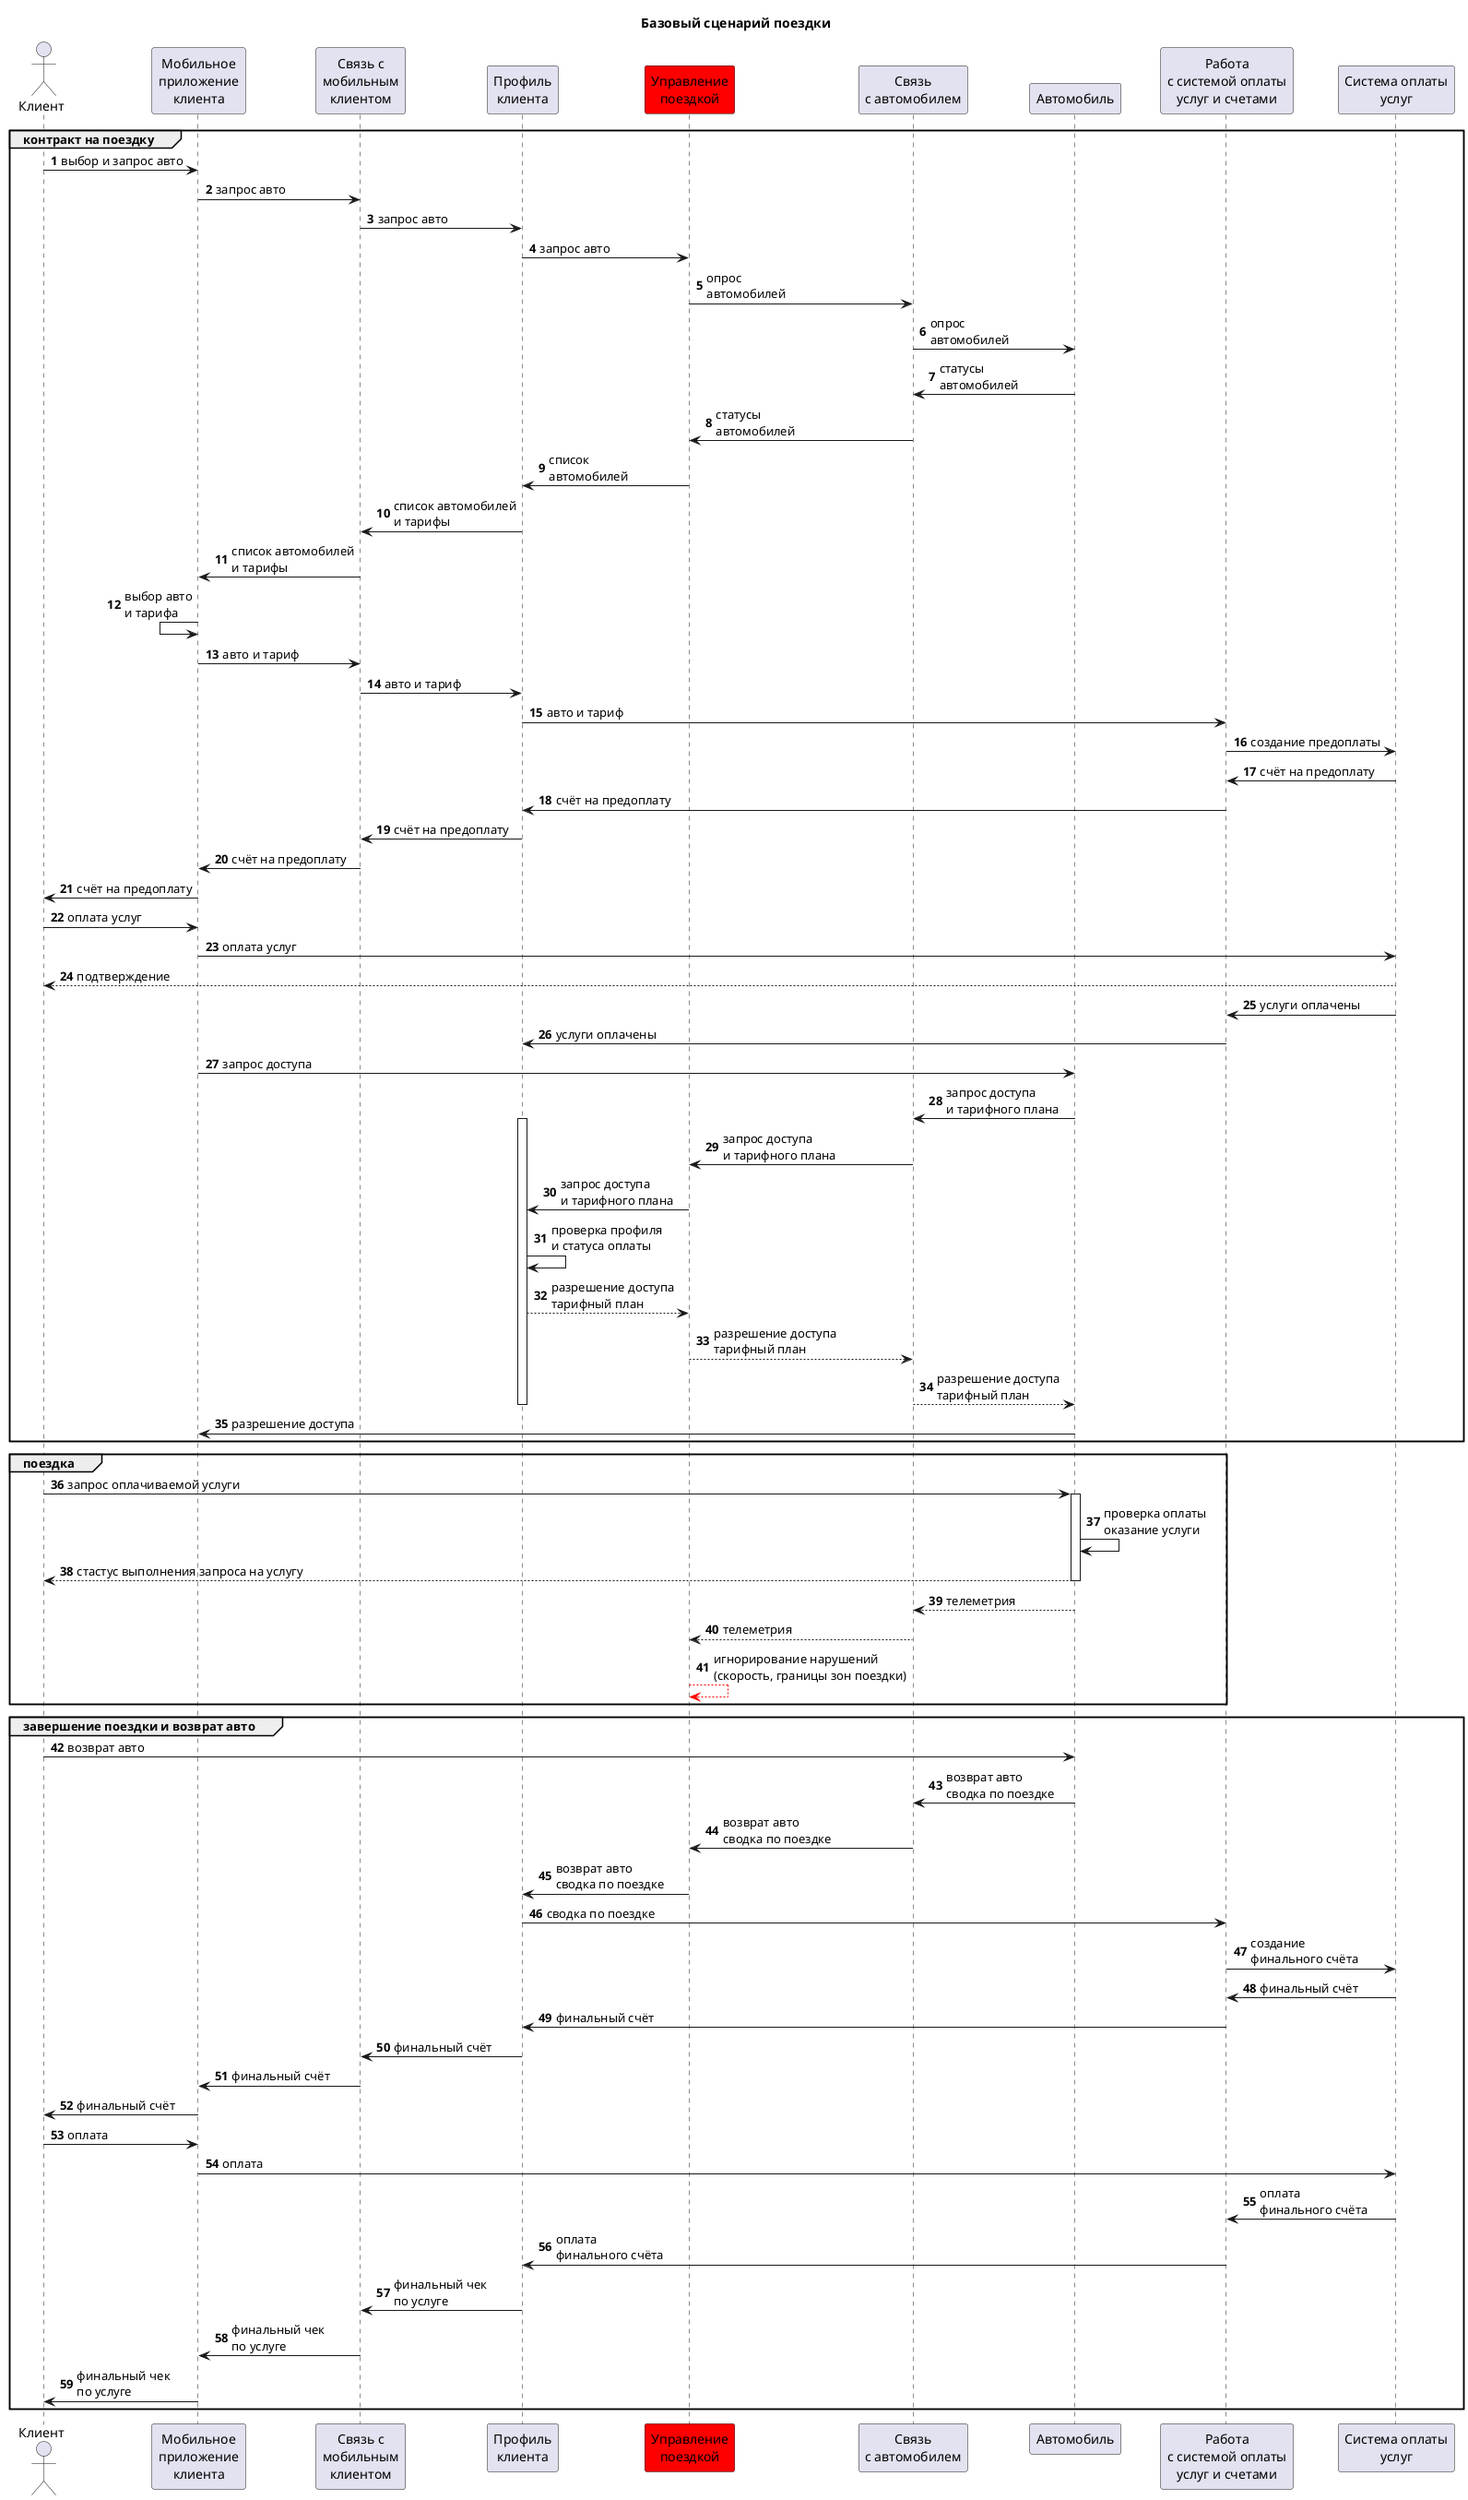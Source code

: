 @startuml base_scen_drive
title Базовый сценарий поездки
autonumber
actor "Клиент" as client
participant "Мобильное\nприложение\nклиента" as mobile
participant "Связь с\nмобильным\nклиентом" as com_mob
participant "Профиль\nклиента" as profile
participant "Управление\nпоездкой" as manage_drive #red
participant "Связь\nс автомобилем" as com_car 
participant "Автомобиль" as car
participant "Работа\nс системой оплаты\nуслуг и счетами" as bank_pay
participant "Система оплаты\nуслуг" as bank
group контракт на поездку
    client -> mobile: выбор и запрос авто
    mobile -> com_mob: запрос авто
    com_mob -> profile: запрос авто
    profile -> manage_drive: запрос авто
    manage_drive -> com_car: опрос\nавтомобилей
    com_car -> car: опрос\nавтомобилей
    car -> com_car: статусы\nавтомобилей
    com_car -> manage_drive: статусы\nавтомобилей
    manage_drive -> profile: список\nавтомобилей
    profile -> com_mob: список автомобилей\nи тарифы
    com_mob -> mobile: список автомобилей\nи тарифы
    mobile <- mobile: выбор авто\nи тарифа
    mobile -> com_mob: авто и тариф
    com_mob -> profile: авто и тариф
    profile -> bank_pay: авто и тариф
    bank_pay -> bank: создание предоплаты
    bank -> bank_pay: счёт на предоплату
    bank_pay -> profile: счёт на предоплату
    profile -> com_mob: счёт на предоплату
    com_mob -> mobile: счёт на предоплату
    mobile -> client: счёт на предоплату
    client -> mobile: оплата услуг
    mobile -> bank: оплата услуг
    bank --> client: подтверждение
    bank -> bank_pay: услуги оплачены
    bank_pay -> profile: услуги оплачены
    mobile -> car: запрос доступа
    car -> com_car: запрос доступа\nи тарифного плана
    activate profile
    com_car -> manage_drive: запрос доступа\nи тарифного плана
    manage_drive -> profile: запрос доступа\nи тарифного плана
    profile -> profile: проверка профиля\nи статуса оплаты
    profile --> manage_drive: разрешение доступа\nтарифный план
    manage_drive --> com_car: разрешение доступа\nтарифный план
    com_car --> car: разрешение доступа\nтарифный план
    deactivate profile
    car -> mobile: разрешение доступа
end
group поездка
    client -> car: запрос оплачиваемой услуги
    activate car
    car -> car: проверка оплаты\nоказание услуги
    car --> client: стастус выполнения запроса на услугу
    deactivate car
    car --> com_car: телеметрия
    com_car --> manage_drive: телеметрия
    manage_drive -[#red]-> manage_drive: игнорирование нарушений\n(скорость, границы зон поездки)
end
group завершение поездки и возврат авто
    client -> car: возврат авто
    car -> com_car: возврат авто\nсводка по поездке
    com_car -> manage_drive: возврат авто\nсводка по поездке
    manage_drive -> profile: возврат авто\nсводка по поездке
    profile -> bank_pay: сводка по поездке
    bank_pay -> bank: создание\nфинального счёта
    bank -> bank_pay: финальный счёт
    bank_pay -> profile: финальный счёт
    profile -> com_mob: финальный счёт
    com_mob -> mobile: финальный счёт
    mobile -> client: финальный счёт
    client -> mobile: оплата
    mobile -> bank: оплата
    bank -> bank_pay: оплата\nфинального счёта
    bank_pay -> profile: оплата\nфинального счёта
    profile -> com_mob: финальный чек\nпо услуге
    com_mob -> mobile: финальный чек\nпо услуге
    mobile -> client: финальный чек\nпо услуге
end
@enduml